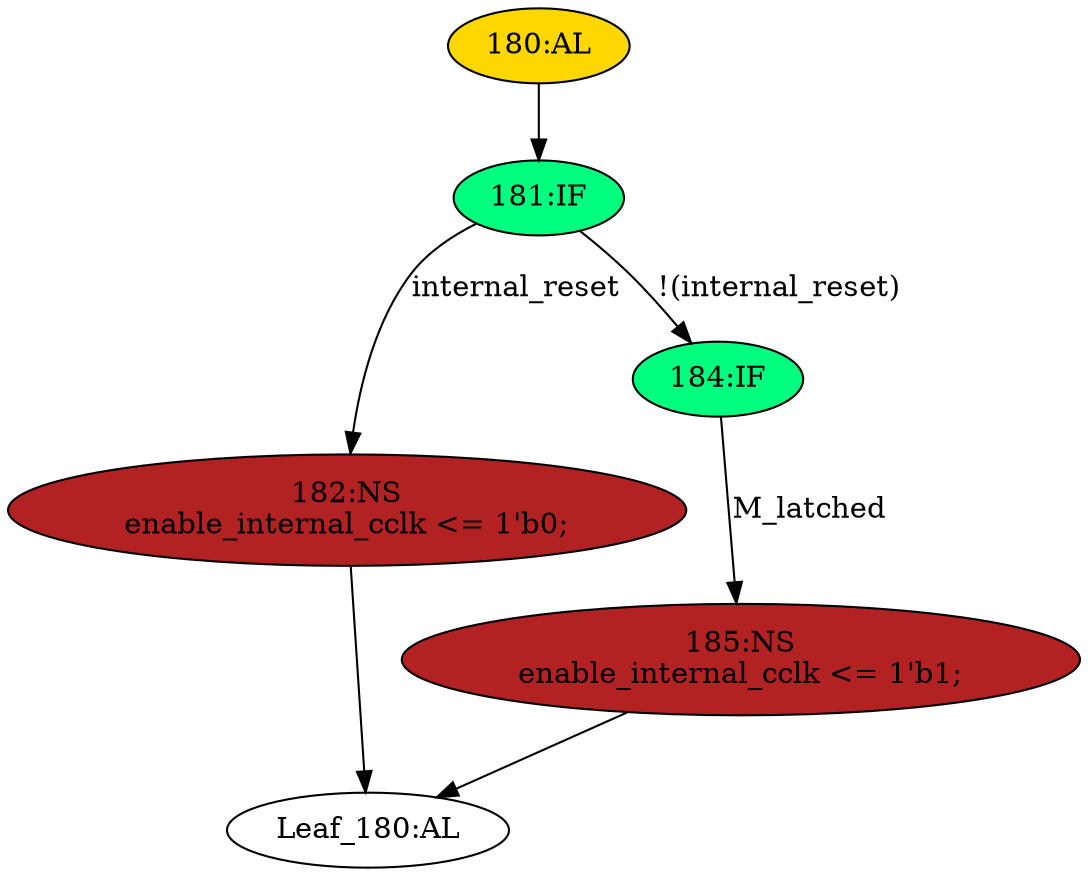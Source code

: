 strict digraph "" {
	node [label="\N"];
	"182:NS"	 [ast="<pyverilog.vparser.ast.NonblockingSubstitution object at 0x7f1e4d7e28d0>",
		fillcolor=firebrick,
		label="182:NS
enable_internal_cclk <= 1'b0;",
		statements="[<pyverilog.vparser.ast.NonblockingSubstitution object at 0x7f1e4d7e28d0>]",
		style=filled,
		typ=NonblockingSubstitution];
	"Leaf_180:AL"	 [def_var="['enable_internal_cclk']",
		label="Leaf_180:AL"];
	"182:NS" -> "Leaf_180:AL"	 [cond="[]",
		lineno=None];
	"185:NS"	 [ast="<pyverilog.vparser.ast.NonblockingSubstitution object at 0x7f1e4d7e2ad0>",
		fillcolor=firebrick,
		label="185:NS
enable_internal_cclk <= 1'b1;",
		statements="[<pyverilog.vparser.ast.NonblockingSubstitution object at 0x7f1e4d7e2ad0>]",
		style=filled,
		typ=NonblockingSubstitution];
	"185:NS" -> "Leaf_180:AL"	 [cond="[]",
		lineno=None];
	"180:AL"	 [ast="<pyverilog.vparser.ast.Always object at 0x7f1e4d7e2c90>",
		clk_sens=True,
		fillcolor=gold,
		label="180:AL",
		sens="['sys_clk100']",
		statements="[]",
		style=filled,
		typ=Always,
		use_var="['M_latched', 'internal_reset']"];
	"181:IF"	 [ast="<pyverilog.vparser.ast.IfStatement object at 0x7f1e4d7e2d90>",
		fillcolor=springgreen,
		label="181:IF",
		statements="[]",
		style=filled,
		typ=IfStatement];
	"180:AL" -> "181:IF"	 [cond="[]",
		lineno=None];
	"181:IF" -> "182:NS"	 [cond="['internal_reset']",
		label=internal_reset,
		lineno=181];
	"184:IF"	 [ast="<pyverilog.vparser.ast.IfStatement object at 0x7f1e4d7e2e10>",
		fillcolor=springgreen,
		label="184:IF",
		statements="[]",
		style=filled,
		typ=IfStatement];
	"181:IF" -> "184:IF"	 [cond="['internal_reset']",
		label="!(internal_reset)",
		lineno=181];
	"184:IF" -> "185:NS"	 [cond="['M_latched']",
		label=M_latched,
		lineno=184];
}

